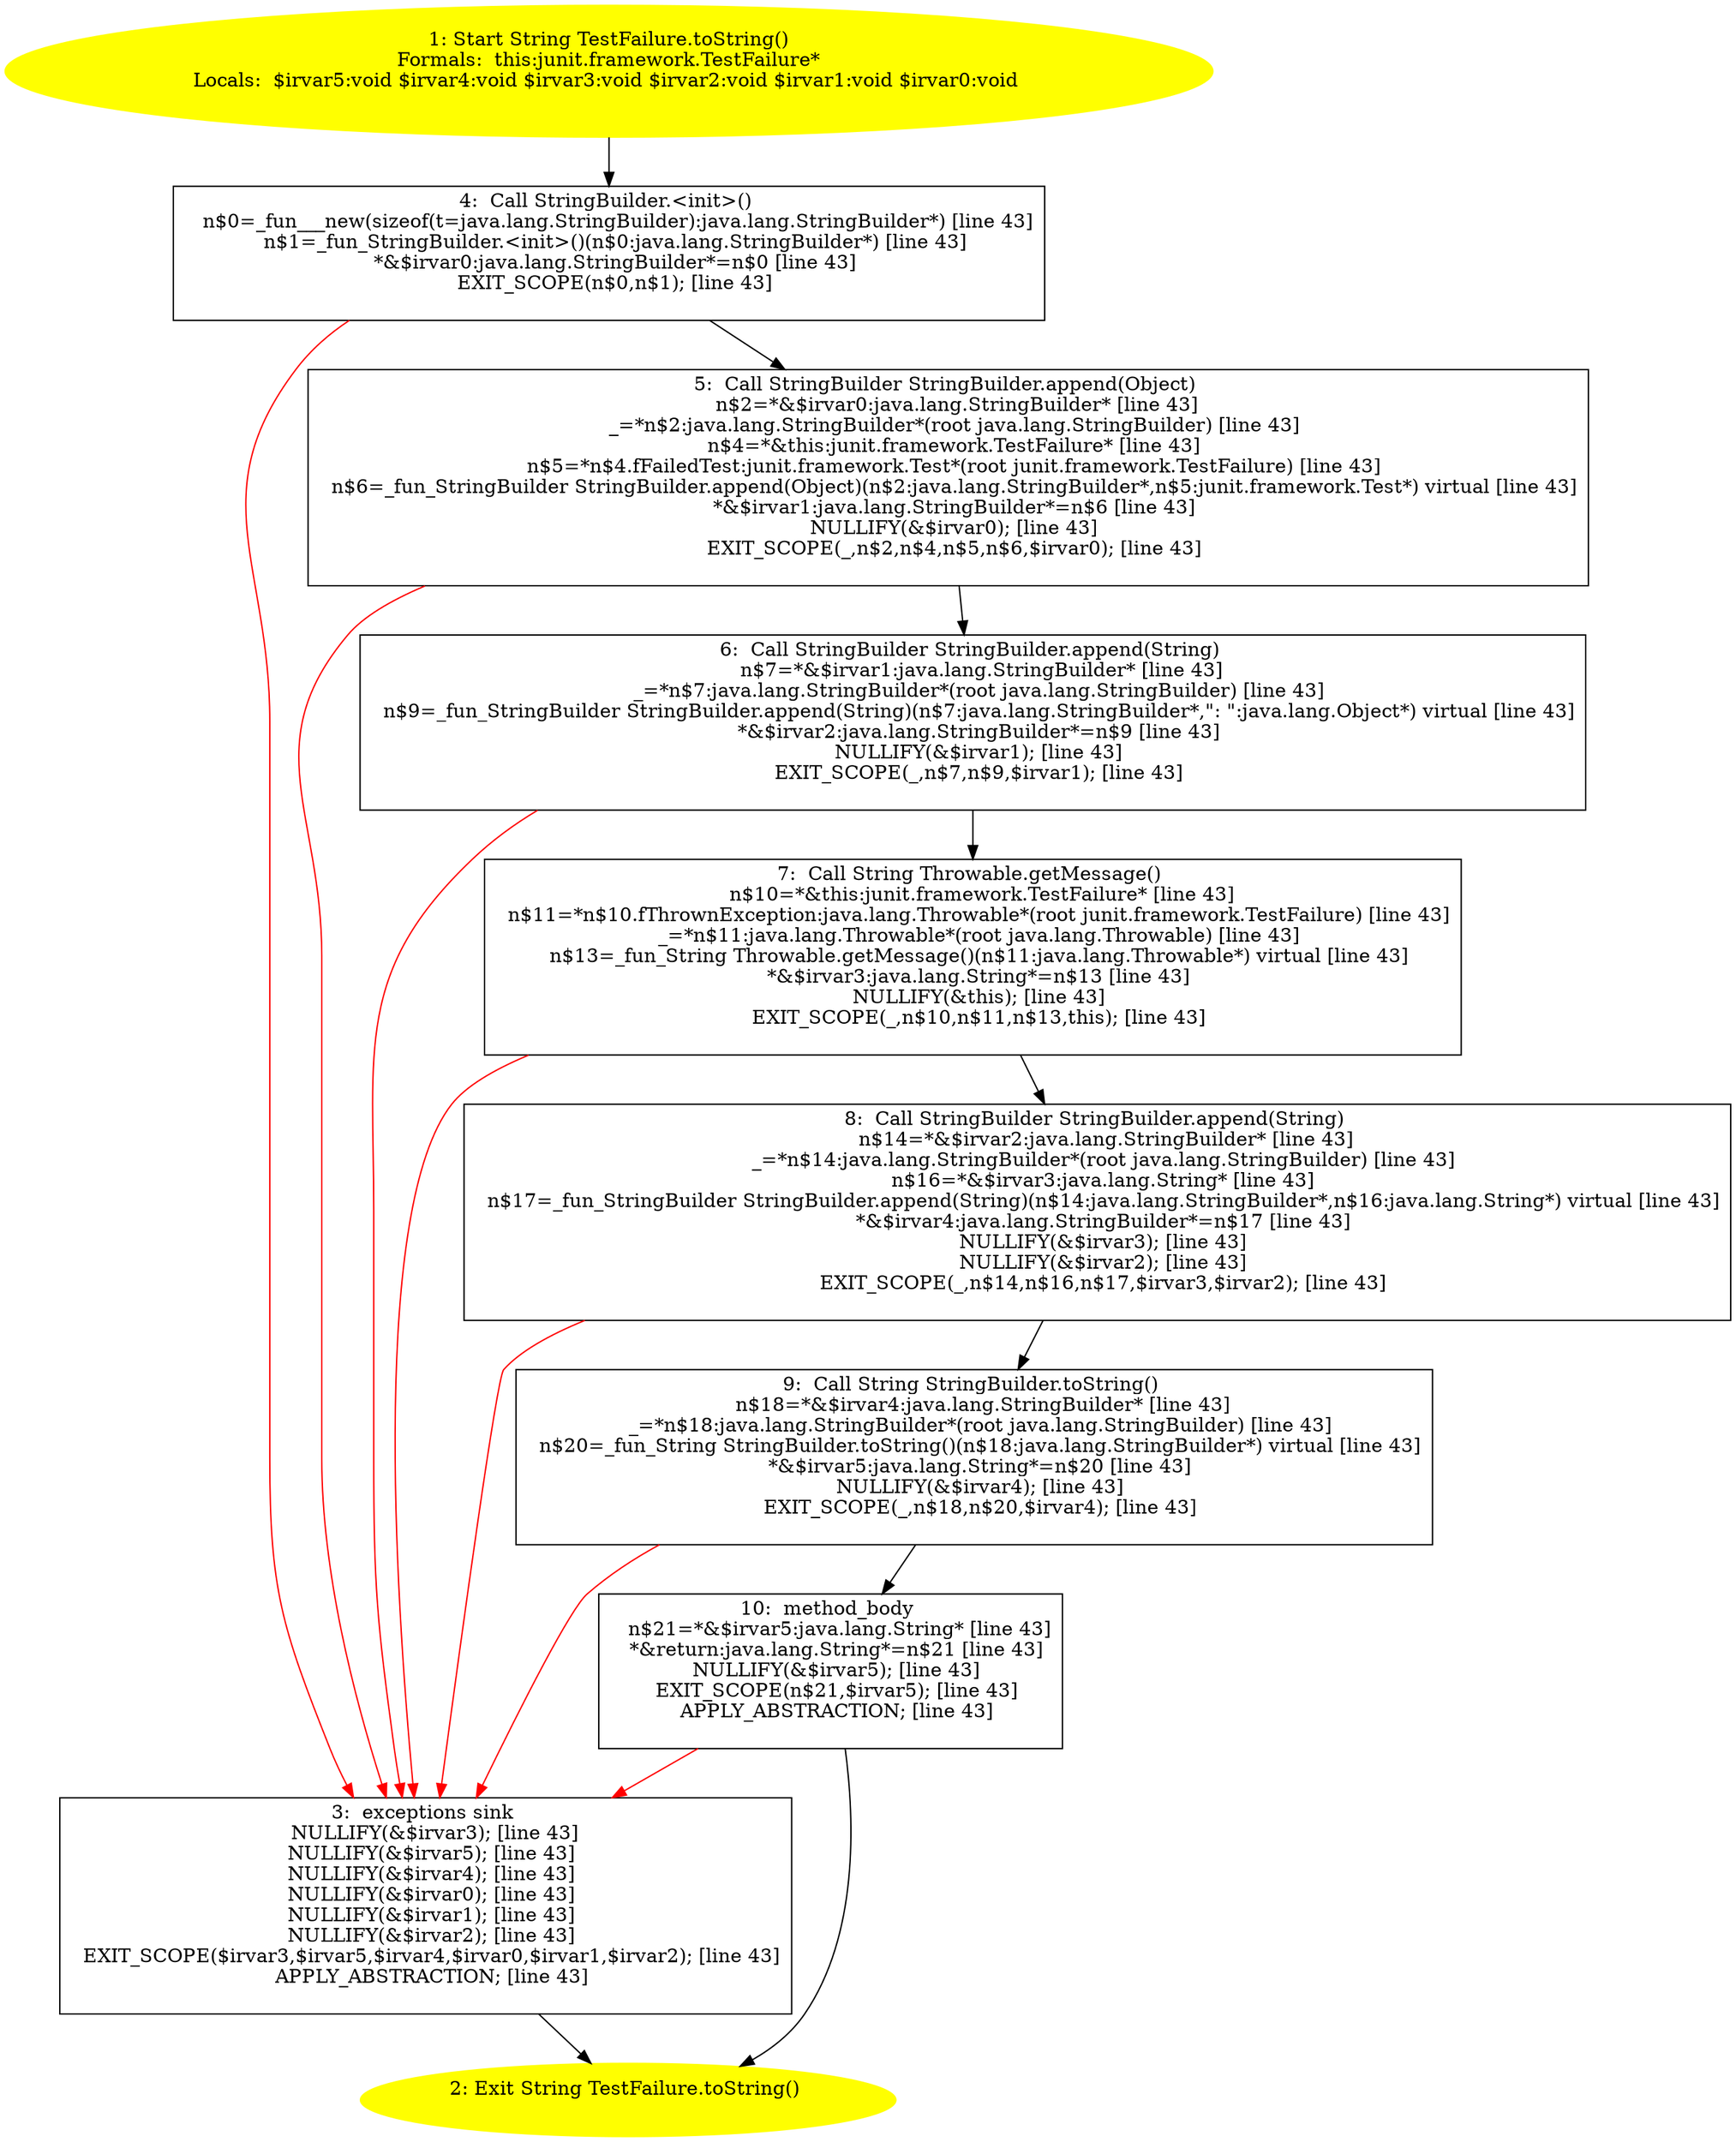 /* @generated */
digraph cfg {
"junit.framework.TestFailure.toString():java.lang.String.b55181f402346fc4d25c5c09708a08c8_1" [label="1: Start String TestFailure.toString()\nFormals:  this:junit.framework.TestFailure*\nLocals:  $irvar5:void $irvar4:void $irvar3:void $irvar2:void $irvar1:void $irvar0:void \n  " color=yellow style=filled]
	

	 "junit.framework.TestFailure.toString():java.lang.String.b55181f402346fc4d25c5c09708a08c8_1" -> "junit.framework.TestFailure.toString():java.lang.String.b55181f402346fc4d25c5c09708a08c8_4" ;
"junit.framework.TestFailure.toString():java.lang.String.b55181f402346fc4d25c5c09708a08c8_2" [label="2: Exit String TestFailure.toString() \n  " color=yellow style=filled]
	

"junit.framework.TestFailure.toString():java.lang.String.b55181f402346fc4d25c5c09708a08c8_3" [label="3:  exceptions sink \n   NULLIFY(&$irvar3); [line 43]\n  NULLIFY(&$irvar5); [line 43]\n  NULLIFY(&$irvar4); [line 43]\n  NULLIFY(&$irvar0); [line 43]\n  NULLIFY(&$irvar1); [line 43]\n  NULLIFY(&$irvar2); [line 43]\n  EXIT_SCOPE($irvar3,$irvar5,$irvar4,$irvar0,$irvar1,$irvar2); [line 43]\n  APPLY_ABSTRACTION; [line 43]\n " shape="box"]
	

	 "junit.framework.TestFailure.toString():java.lang.String.b55181f402346fc4d25c5c09708a08c8_3" -> "junit.framework.TestFailure.toString():java.lang.String.b55181f402346fc4d25c5c09708a08c8_2" ;
"junit.framework.TestFailure.toString():java.lang.String.b55181f402346fc4d25c5c09708a08c8_4" [label="4:  Call StringBuilder.<init>() \n   n$0=_fun___new(sizeof(t=java.lang.StringBuilder):java.lang.StringBuilder*) [line 43]\n  n$1=_fun_StringBuilder.<init>()(n$0:java.lang.StringBuilder*) [line 43]\n  *&$irvar0:java.lang.StringBuilder*=n$0 [line 43]\n  EXIT_SCOPE(n$0,n$1); [line 43]\n " shape="box"]
	

	 "junit.framework.TestFailure.toString():java.lang.String.b55181f402346fc4d25c5c09708a08c8_4" -> "junit.framework.TestFailure.toString():java.lang.String.b55181f402346fc4d25c5c09708a08c8_5" ;
	 "junit.framework.TestFailure.toString():java.lang.String.b55181f402346fc4d25c5c09708a08c8_4" -> "junit.framework.TestFailure.toString():java.lang.String.b55181f402346fc4d25c5c09708a08c8_3" [color="red" ];
"junit.framework.TestFailure.toString():java.lang.String.b55181f402346fc4d25c5c09708a08c8_5" [label="5:  Call StringBuilder StringBuilder.append(Object) \n   n$2=*&$irvar0:java.lang.StringBuilder* [line 43]\n  _=*n$2:java.lang.StringBuilder*(root java.lang.StringBuilder) [line 43]\n  n$4=*&this:junit.framework.TestFailure* [line 43]\n  n$5=*n$4.fFailedTest:junit.framework.Test*(root junit.framework.TestFailure) [line 43]\n  n$6=_fun_StringBuilder StringBuilder.append(Object)(n$2:java.lang.StringBuilder*,n$5:junit.framework.Test*) virtual [line 43]\n  *&$irvar1:java.lang.StringBuilder*=n$6 [line 43]\n  NULLIFY(&$irvar0); [line 43]\n  EXIT_SCOPE(_,n$2,n$4,n$5,n$6,$irvar0); [line 43]\n " shape="box"]
	

	 "junit.framework.TestFailure.toString():java.lang.String.b55181f402346fc4d25c5c09708a08c8_5" -> "junit.framework.TestFailure.toString():java.lang.String.b55181f402346fc4d25c5c09708a08c8_6" ;
	 "junit.framework.TestFailure.toString():java.lang.String.b55181f402346fc4d25c5c09708a08c8_5" -> "junit.framework.TestFailure.toString():java.lang.String.b55181f402346fc4d25c5c09708a08c8_3" [color="red" ];
"junit.framework.TestFailure.toString():java.lang.String.b55181f402346fc4d25c5c09708a08c8_6" [label="6:  Call StringBuilder StringBuilder.append(String) \n   n$7=*&$irvar1:java.lang.StringBuilder* [line 43]\n  _=*n$7:java.lang.StringBuilder*(root java.lang.StringBuilder) [line 43]\n  n$9=_fun_StringBuilder StringBuilder.append(String)(n$7:java.lang.StringBuilder*,\": \":java.lang.Object*) virtual [line 43]\n  *&$irvar2:java.lang.StringBuilder*=n$9 [line 43]\n  NULLIFY(&$irvar1); [line 43]\n  EXIT_SCOPE(_,n$7,n$9,$irvar1); [line 43]\n " shape="box"]
	

	 "junit.framework.TestFailure.toString():java.lang.String.b55181f402346fc4d25c5c09708a08c8_6" -> "junit.framework.TestFailure.toString():java.lang.String.b55181f402346fc4d25c5c09708a08c8_7" ;
	 "junit.framework.TestFailure.toString():java.lang.String.b55181f402346fc4d25c5c09708a08c8_6" -> "junit.framework.TestFailure.toString():java.lang.String.b55181f402346fc4d25c5c09708a08c8_3" [color="red" ];
"junit.framework.TestFailure.toString():java.lang.String.b55181f402346fc4d25c5c09708a08c8_7" [label="7:  Call String Throwable.getMessage() \n   n$10=*&this:junit.framework.TestFailure* [line 43]\n  n$11=*n$10.fThrownException:java.lang.Throwable*(root junit.framework.TestFailure) [line 43]\n  _=*n$11:java.lang.Throwable*(root java.lang.Throwable) [line 43]\n  n$13=_fun_String Throwable.getMessage()(n$11:java.lang.Throwable*) virtual [line 43]\n  *&$irvar3:java.lang.String*=n$13 [line 43]\n  NULLIFY(&this); [line 43]\n  EXIT_SCOPE(_,n$10,n$11,n$13,this); [line 43]\n " shape="box"]
	

	 "junit.framework.TestFailure.toString():java.lang.String.b55181f402346fc4d25c5c09708a08c8_7" -> "junit.framework.TestFailure.toString():java.lang.String.b55181f402346fc4d25c5c09708a08c8_8" ;
	 "junit.framework.TestFailure.toString():java.lang.String.b55181f402346fc4d25c5c09708a08c8_7" -> "junit.framework.TestFailure.toString():java.lang.String.b55181f402346fc4d25c5c09708a08c8_3" [color="red" ];
"junit.framework.TestFailure.toString():java.lang.String.b55181f402346fc4d25c5c09708a08c8_8" [label="8:  Call StringBuilder StringBuilder.append(String) \n   n$14=*&$irvar2:java.lang.StringBuilder* [line 43]\n  _=*n$14:java.lang.StringBuilder*(root java.lang.StringBuilder) [line 43]\n  n$16=*&$irvar3:java.lang.String* [line 43]\n  n$17=_fun_StringBuilder StringBuilder.append(String)(n$14:java.lang.StringBuilder*,n$16:java.lang.String*) virtual [line 43]\n  *&$irvar4:java.lang.StringBuilder*=n$17 [line 43]\n  NULLIFY(&$irvar3); [line 43]\n  NULLIFY(&$irvar2); [line 43]\n  EXIT_SCOPE(_,n$14,n$16,n$17,$irvar3,$irvar2); [line 43]\n " shape="box"]
	

	 "junit.framework.TestFailure.toString():java.lang.String.b55181f402346fc4d25c5c09708a08c8_8" -> "junit.framework.TestFailure.toString():java.lang.String.b55181f402346fc4d25c5c09708a08c8_9" ;
	 "junit.framework.TestFailure.toString():java.lang.String.b55181f402346fc4d25c5c09708a08c8_8" -> "junit.framework.TestFailure.toString():java.lang.String.b55181f402346fc4d25c5c09708a08c8_3" [color="red" ];
"junit.framework.TestFailure.toString():java.lang.String.b55181f402346fc4d25c5c09708a08c8_9" [label="9:  Call String StringBuilder.toString() \n   n$18=*&$irvar4:java.lang.StringBuilder* [line 43]\n  _=*n$18:java.lang.StringBuilder*(root java.lang.StringBuilder) [line 43]\n  n$20=_fun_String StringBuilder.toString()(n$18:java.lang.StringBuilder*) virtual [line 43]\n  *&$irvar5:java.lang.String*=n$20 [line 43]\n  NULLIFY(&$irvar4); [line 43]\n  EXIT_SCOPE(_,n$18,n$20,$irvar4); [line 43]\n " shape="box"]
	

	 "junit.framework.TestFailure.toString():java.lang.String.b55181f402346fc4d25c5c09708a08c8_9" -> "junit.framework.TestFailure.toString():java.lang.String.b55181f402346fc4d25c5c09708a08c8_10" ;
	 "junit.framework.TestFailure.toString():java.lang.String.b55181f402346fc4d25c5c09708a08c8_9" -> "junit.framework.TestFailure.toString():java.lang.String.b55181f402346fc4d25c5c09708a08c8_3" [color="red" ];
"junit.framework.TestFailure.toString():java.lang.String.b55181f402346fc4d25c5c09708a08c8_10" [label="10:  method_body \n   n$21=*&$irvar5:java.lang.String* [line 43]\n  *&return:java.lang.String*=n$21 [line 43]\n  NULLIFY(&$irvar5); [line 43]\n  EXIT_SCOPE(n$21,$irvar5); [line 43]\n  APPLY_ABSTRACTION; [line 43]\n " shape="box"]
	

	 "junit.framework.TestFailure.toString():java.lang.String.b55181f402346fc4d25c5c09708a08c8_10" -> "junit.framework.TestFailure.toString():java.lang.String.b55181f402346fc4d25c5c09708a08c8_2" ;
	 "junit.framework.TestFailure.toString():java.lang.String.b55181f402346fc4d25c5c09708a08c8_10" -> "junit.framework.TestFailure.toString():java.lang.String.b55181f402346fc4d25c5c09708a08c8_3" [color="red" ];
}
